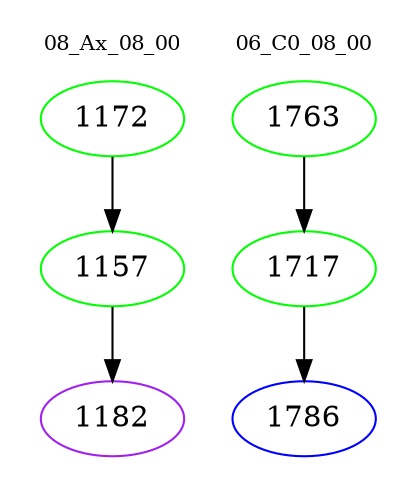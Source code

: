 digraph{
subgraph cluster_0 {
color = white
label = "08_Ax_08_00";
fontsize=10;
T0_1172 [label="1172", color="green"]
T0_1172 -> T0_1157 [color="black"]
T0_1157 [label="1157", color="green"]
T0_1157 -> T0_1182 [color="black"]
T0_1182 [label="1182", color="purple"]
}
subgraph cluster_1 {
color = white
label = "06_C0_08_00";
fontsize=10;
T1_1763 [label="1763", color="green"]
T1_1763 -> T1_1717 [color="black"]
T1_1717 [label="1717", color="green"]
T1_1717 -> T1_1786 [color="black"]
T1_1786 [label="1786", color="blue"]
}
}
